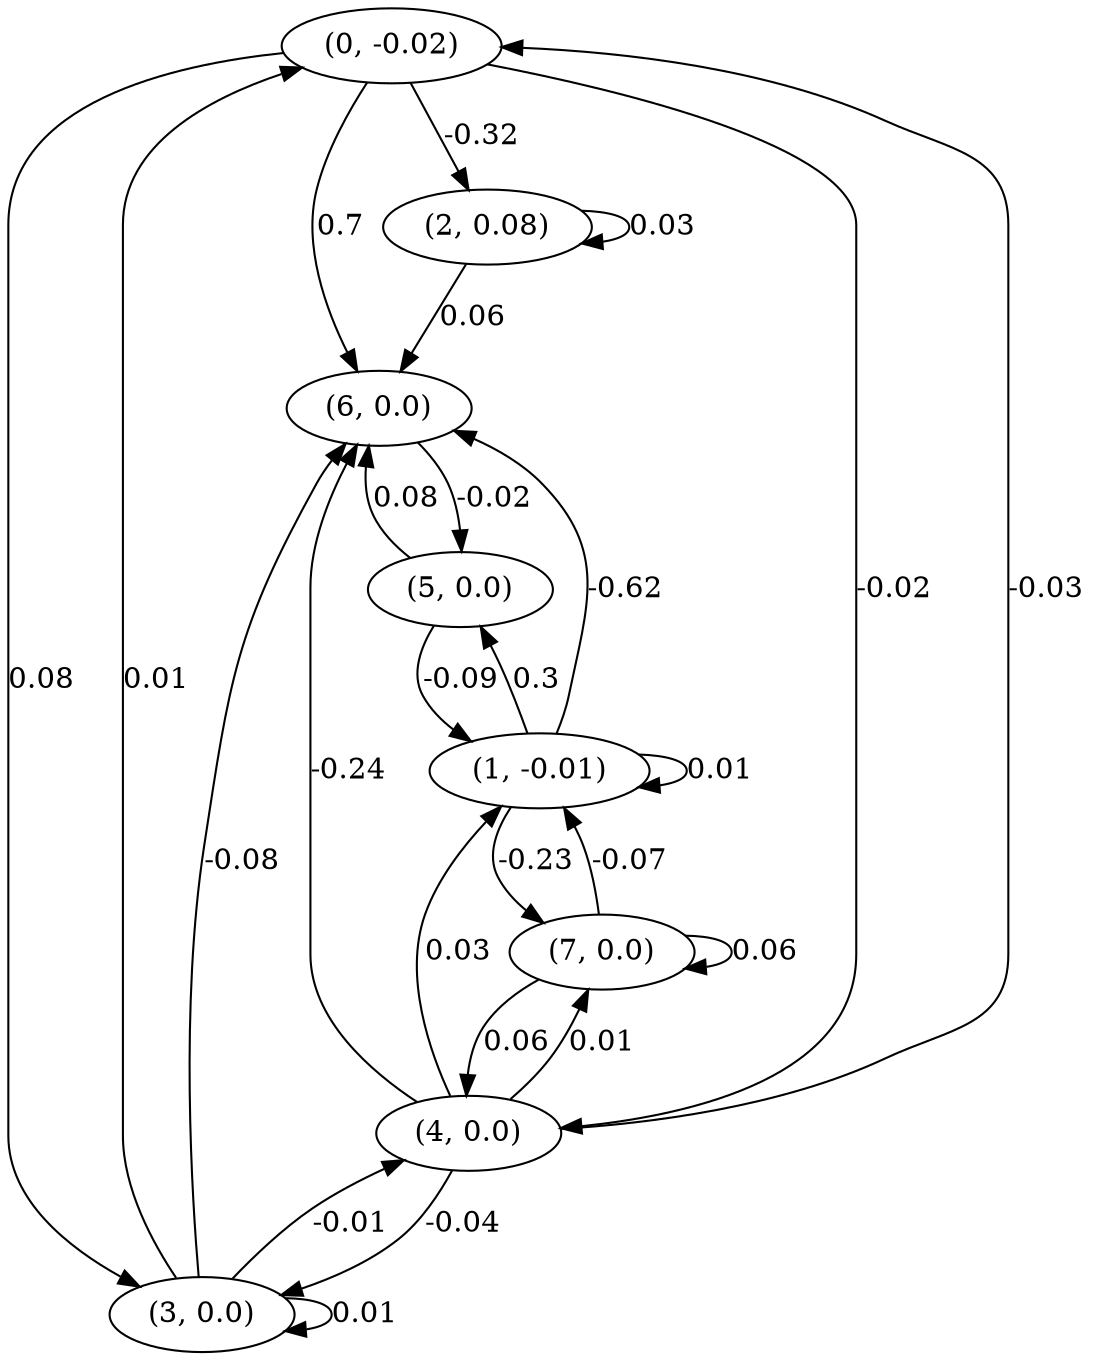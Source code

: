 digraph {
    0 [ label = "(0, -0.02)" ]
    1 [ label = "(1, -0.01)" ]
    2 [ label = "(2, 0.08)" ]
    3 [ label = "(3, 0.0)" ]
    4 [ label = "(4, 0.0)" ]
    5 [ label = "(5, 0.0)" ]
    6 [ label = "(6, 0.0)" ]
    7 [ label = "(7, 0.0)" ]
    1 -> 1 [ label = "0.01" ]
    2 -> 2 [ label = "0.03" ]
    3 -> 3 [ label = "0.01" ]
    7 -> 7 [ label = "0.06" ]
    3 -> 0 [ label = "0.01" ]
    4 -> 0 [ label = "-0.03" ]
    4 -> 1 [ label = "0.03" ]
    5 -> 1 [ label = "-0.09" ]
    7 -> 1 [ label = "-0.07" ]
    0 -> 2 [ label = "-0.32" ]
    0 -> 3 [ label = "0.08" ]
    4 -> 3 [ label = "-0.04" ]
    0 -> 4 [ label = "-0.02" ]
    3 -> 4 [ label = "-0.01" ]
    7 -> 4 [ label = "0.06" ]
    1 -> 5 [ label = "0.3" ]
    6 -> 5 [ label = "-0.02" ]
    0 -> 6 [ label = "0.7" ]
    1 -> 6 [ label = "-0.62" ]
    2 -> 6 [ label = "0.06" ]
    3 -> 6 [ label = "-0.08" ]
    4 -> 6 [ label = "-0.24" ]
    5 -> 6 [ label = "0.08" ]
    1 -> 7 [ label = "-0.23" ]
    4 -> 7 [ label = "0.01" ]
}

